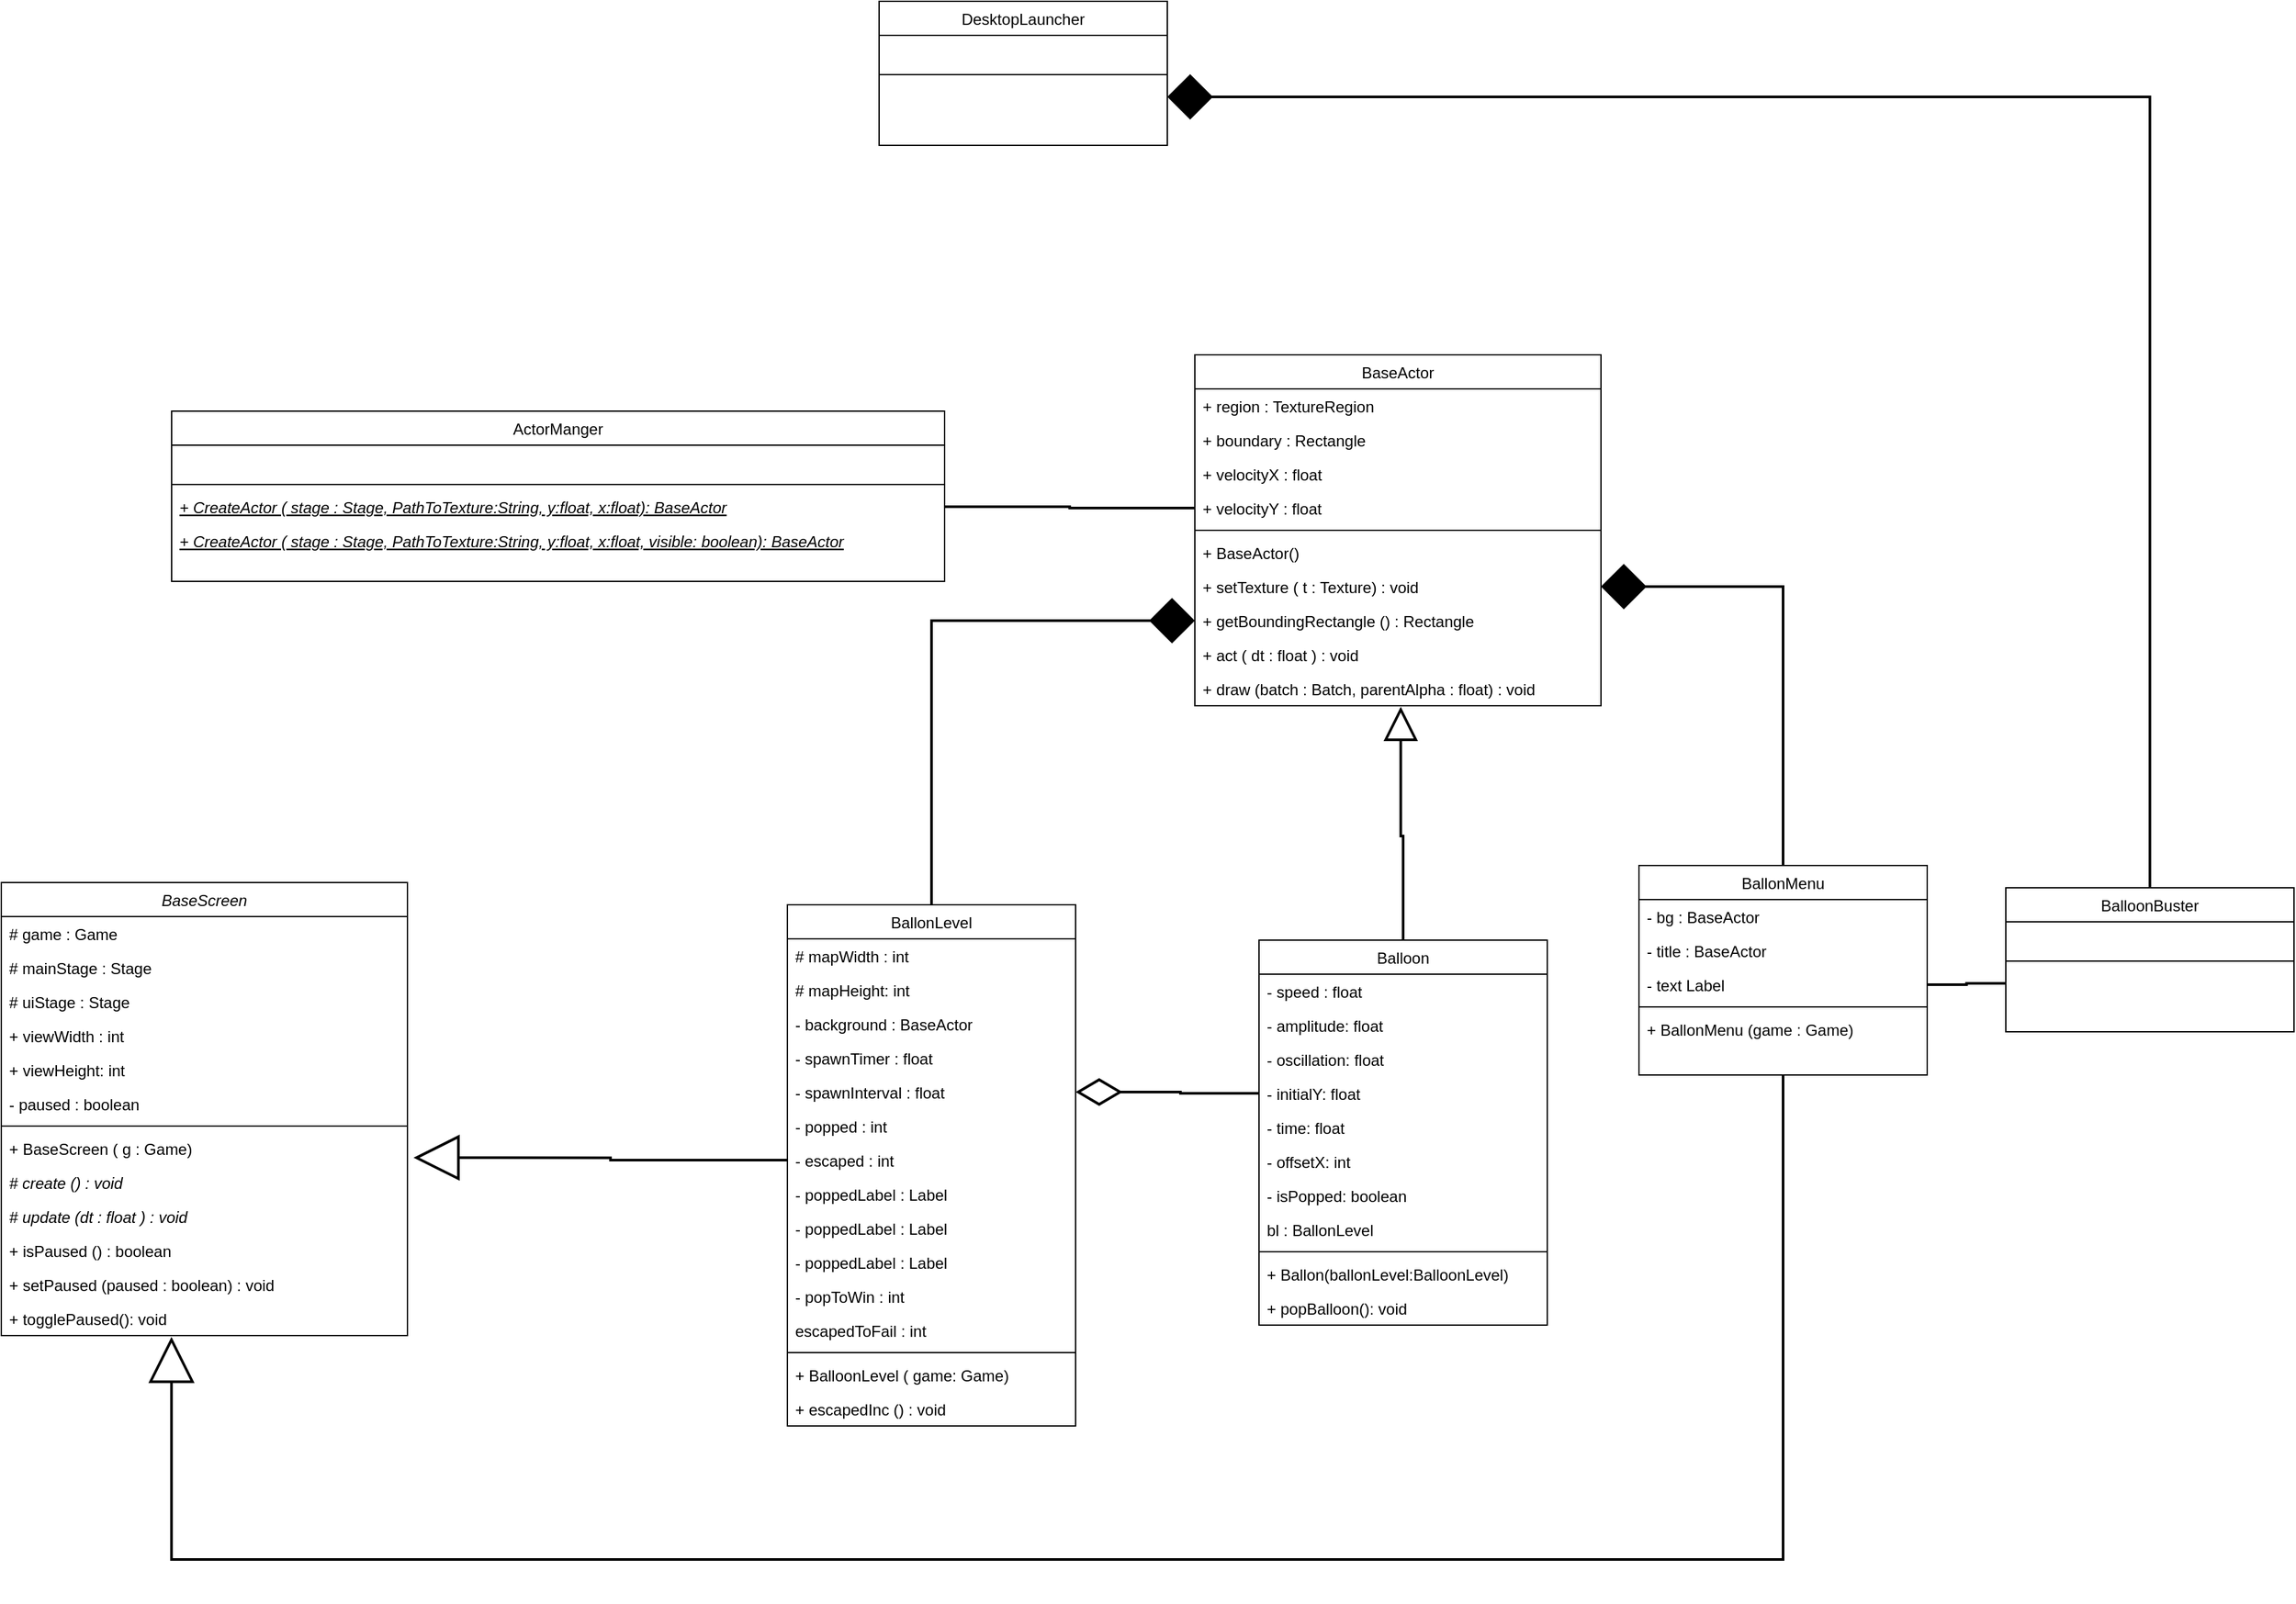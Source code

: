 <mxfile version="16.2.2" type="device"><diagram id="C5RBs43oDa-KdzZeNtuy" name="Page-1"><mxGraphModel dx="1736" dy="2209" grid="1" gridSize="10" guides="1" tooltips="1" connect="1" arrows="1" fold="1" page="1" pageScale="1" pageWidth="827" pageHeight="1169" math="0" shadow="0"><root><mxCell id="WIyWlLk6GJQsqaUBKTNV-0"/><mxCell id="WIyWlLk6GJQsqaUBKTNV-1" parent="WIyWlLk6GJQsqaUBKTNV-0"/><mxCell id="zkfFHV4jXpPFQw0GAbJ--0" value="ActorManger" style="swimlane;fontStyle=0;align=center;verticalAlign=top;childLayout=stackLayout;horizontal=1;startSize=26;horizontalStack=0;resizeParent=1;resizeLast=0;collapsible=1;marginBottom=0;rounded=0;shadow=0;strokeWidth=1;" parent="WIyWlLk6GJQsqaUBKTNV-1" vertex="1"><mxGeometry x="840" y="-247" width="590" height="130" as="geometry"><mxRectangle x="230" y="140" width="160" height="26" as="alternateBounds"/></mxGeometry></mxCell><mxCell id="zkfFHV4jXpPFQw0GAbJ--3" value=" " style="text;align=left;verticalAlign=top;spacingLeft=4;spacingRight=4;overflow=hidden;rotatable=0;points=[[0,0.5],[1,0.5]];portConstraint=eastwest;rounded=0;shadow=0;html=0;" parent="zkfFHV4jXpPFQw0GAbJ--0" vertex="1"><mxGeometry y="26" width="590" height="26" as="geometry"/></mxCell><mxCell id="zkfFHV4jXpPFQw0GAbJ--4" value="" style="line;html=1;strokeWidth=1;align=left;verticalAlign=middle;spacingTop=-1;spacingLeft=3;spacingRight=3;rotatable=0;labelPosition=right;points=[];portConstraint=eastwest;" parent="zkfFHV4jXpPFQw0GAbJ--0" vertex="1"><mxGeometry y="52" width="590" height="8" as="geometry"/></mxCell><mxCell id="zkfFHV4jXpPFQw0GAbJ--5" value="+ CreateActor ( stage : Stage, PathToTexture:String, y:float, x:float): BaseActor" style="text;align=left;verticalAlign=top;spacingLeft=4;spacingRight=4;overflow=hidden;rotatable=0;points=[[0,0.5],[1,0.5]];portConstraint=eastwest;fontStyle=6;" parent="zkfFHV4jXpPFQw0GAbJ--0" vertex="1"><mxGeometry y="60" width="590" height="26" as="geometry"/></mxCell><mxCell id="YnXFGqJcGqFTfIWDdJv2-0" value="+ CreateActor ( stage : Stage, PathToTexture:String, y:float, x:float, visible: boolean): BaseActor" style="text;align=left;verticalAlign=top;spacingLeft=4;spacingRight=4;overflow=hidden;rotatable=0;points=[[0,0.5],[1,0.5]];portConstraint=eastwest;fontStyle=6;" parent="zkfFHV4jXpPFQw0GAbJ--0" vertex="1"><mxGeometry y="86" width="590" height="26" as="geometry"/></mxCell><mxCell id="7_h4EvM9jveVp63TlhDO-1" style="edgeStyle=orthogonalEdgeStyle;rounded=0;orthogonalLoop=1;jettySize=auto;html=1;exitX=0.5;exitY=0;exitDx=0;exitDy=0;entryX=0.507;entryY=1.028;entryDx=0;entryDy=0;entryPerimeter=0;endArrow=block;endFill=0;strokeWidth=2;endSize=21;" edge="1" parent="WIyWlLk6GJQsqaUBKTNV-1" source="YnXFGqJcGqFTfIWDdJv2-1" target="YnXFGqJcGqFTfIWDdJv2-76"><mxGeometry relative="1" as="geometry"/></mxCell><mxCell id="YnXFGqJcGqFTfIWDdJv2-1" value="Balloon" style="swimlane;fontStyle=0;align=center;verticalAlign=top;childLayout=stackLayout;horizontal=1;startSize=26;horizontalStack=0;resizeParent=1;resizeLast=0;collapsible=1;marginBottom=0;rounded=0;shadow=0;strokeWidth=1;" parent="WIyWlLk6GJQsqaUBKTNV-1" vertex="1"><mxGeometry x="1670" y="157" width="220" height="294" as="geometry"><mxRectangle x="230" y="140" width="160" height="26" as="alternateBounds"/></mxGeometry></mxCell><mxCell id="YnXFGqJcGqFTfIWDdJv2-2" value="- speed : float" style="text;align=left;verticalAlign=top;spacingLeft=4;spacingRight=4;overflow=hidden;rotatable=0;points=[[0,0.5],[1,0.5]];portConstraint=eastwest;rounded=0;shadow=0;html=0;" parent="YnXFGqJcGqFTfIWDdJv2-1" vertex="1"><mxGeometry y="26" width="220" height="26" as="geometry"/></mxCell><mxCell id="YnXFGqJcGqFTfIWDdJv2-8" value="- amplitude: float" style="text;align=left;verticalAlign=top;spacingLeft=4;spacingRight=4;overflow=hidden;rotatable=0;points=[[0,0.5],[1,0.5]];portConstraint=eastwest;rounded=0;shadow=0;html=0;" parent="YnXFGqJcGqFTfIWDdJv2-1" vertex="1"><mxGeometry y="52" width="220" height="26" as="geometry"/></mxCell><mxCell id="YnXFGqJcGqFTfIWDdJv2-9" value="- oscillation: float" style="text;align=left;verticalAlign=top;spacingLeft=4;spacingRight=4;overflow=hidden;rotatable=0;points=[[0,0.5],[1,0.5]];portConstraint=eastwest;rounded=0;shadow=0;html=0;" parent="YnXFGqJcGqFTfIWDdJv2-1" vertex="1"><mxGeometry y="78" width="220" height="26" as="geometry"/></mxCell><mxCell id="YnXFGqJcGqFTfIWDdJv2-10" value="- initialY: float" style="text;align=left;verticalAlign=top;spacingLeft=4;spacingRight=4;overflow=hidden;rotatable=0;points=[[0,0.5],[1,0.5]];portConstraint=eastwest;rounded=0;shadow=0;html=0;" parent="YnXFGqJcGqFTfIWDdJv2-1" vertex="1"><mxGeometry y="104" width="220" height="26" as="geometry"/></mxCell><mxCell id="YnXFGqJcGqFTfIWDdJv2-12" value="- time: float" style="text;align=left;verticalAlign=top;spacingLeft=4;spacingRight=4;overflow=hidden;rotatable=0;points=[[0,0.5],[1,0.5]];portConstraint=eastwest;rounded=0;shadow=0;html=0;" parent="YnXFGqJcGqFTfIWDdJv2-1" vertex="1"><mxGeometry y="130" width="220" height="26" as="geometry"/></mxCell><mxCell id="YnXFGqJcGqFTfIWDdJv2-11" value="- offsetX: int" style="text;align=left;verticalAlign=top;spacingLeft=4;spacingRight=4;overflow=hidden;rotatable=0;points=[[0,0.5],[1,0.5]];portConstraint=eastwest;rounded=0;shadow=0;html=0;" parent="YnXFGqJcGqFTfIWDdJv2-1" vertex="1"><mxGeometry y="156" width="220" height="26" as="geometry"/></mxCell><mxCell id="YnXFGqJcGqFTfIWDdJv2-7" value="- isPopped: boolean" style="text;align=left;verticalAlign=top;spacingLeft=4;spacingRight=4;overflow=hidden;rotatable=0;points=[[0,0.5],[1,0.5]];portConstraint=eastwest;rounded=0;shadow=0;html=0;" parent="YnXFGqJcGqFTfIWDdJv2-1" vertex="1"><mxGeometry y="182" width="220" height="26" as="geometry"/></mxCell><mxCell id="YnXFGqJcGqFTfIWDdJv2-6" value="bl : BallonLevel" style="text;align=left;verticalAlign=top;spacingLeft=4;spacingRight=4;overflow=hidden;rotatable=0;points=[[0,0.5],[1,0.5]];portConstraint=eastwest;rounded=0;shadow=0;html=0;" parent="YnXFGqJcGqFTfIWDdJv2-1" vertex="1"><mxGeometry y="208" width="220" height="26" as="geometry"/></mxCell><mxCell id="YnXFGqJcGqFTfIWDdJv2-3" value="" style="line;html=1;strokeWidth=1;align=left;verticalAlign=middle;spacingTop=-1;spacingLeft=3;spacingRight=3;rotatable=0;labelPosition=right;points=[];portConstraint=eastwest;" parent="YnXFGqJcGqFTfIWDdJv2-1" vertex="1"><mxGeometry y="234" width="220" height="8" as="geometry"/></mxCell><mxCell id="YnXFGqJcGqFTfIWDdJv2-4" value="+ Ballon(ballonLevel:BalloonLevel) " style="text;align=left;verticalAlign=top;spacingLeft=4;spacingRight=4;overflow=hidden;rotatable=0;points=[[0,0.5],[1,0.5]];portConstraint=eastwest;fontStyle=0;" parent="YnXFGqJcGqFTfIWDdJv2-1" vertex="1"><mxGeometry y="242" width="220" height="26" as="geometry"/></mxCell><mxCell id="YnXFGqJcGqFTfIWDdJv2-13" value="+ popBalloon(): void" style="text;align=left;verticalAlign=top;spacingLeft=4;spacingRight=4;overflow=hidden;rotatable=0;points=[[0,0.5],[1,0.5]];portConstraint=eastwest;fontStyle=0;" parent="YnXFGqJcGqFTfIWDdJv2-1" vertex="1"><mxGeometry y="268" width="220" height="26" as="geometry"/></mxCell><mxCell id="7_h4EvM9jveVp63TlhDO-9" style="edgeStyle=orthogonalEdgeStyle;rounded=0;orthogonalLoop=1;jettySize=auto;html=1;exitX=0.5;exitY=0;exitDx=0;exitDy=0;entryX=1;entryY=0.5;entryDx=0;entryDy=0;endArrow=diamond;endFill=1;endSize=30;strokeWidth=2;" edge="1" parent="WIyWlLk6GJQsqaUBKTNV-1" source="YnXFGqJcGqFTfIWDdJv2-14" target="w6xEDZoeiWRUr_QpnANC-22"><mxGeometry relative="1" as="geometry"/></mxCell><mxCell id="YnXFGqJcGqFTfIWDdJv2-14" value="BalloonBuster" style="swimlane;fontStyle=0;align=center;verticalAlign=top;childLayout=stackLayout;horizontal=1;startSize=26;horizontalStack=0;resizeParent=1;resizeLast=0;collapsible=1;marginBottom=0;rounded=0;shadow=0;strokeWidth=1;" parent="WIyWlLk6GJQsqaUBKTNV-1" vertex="1"><mxGeometry x="2240" y="117" width="220" height="110" as="geometry"><mxRectangle x="230" y="140" width="160" height="26" as="alternateBounds"/></mxGeometry></mxCell><mxCell id="YnXFGqJcGqFTfIWDdJv2-16" value=" " style="text;align=left;verticalAlign=top;spacingLeft=4;spacingRight=4;overflow=hidden;rotatable=0;points=[[0,0.5],[1,0.5]];portConstraint=eastwest;rounded=0;shadow=0;html=0;" parent="YnXFGqJcGqFTfIWDdJv2-14" vertex="1"><mxGeometry y="26" width="220" height="26" as="geometry"/></mxCell><mxCell id="YnXFGqJcGqFTfIWDdJv2-23" value="" style="line;html=1;strokeWidth=1;align=left;verticalAlign=middle;spacingTop=-1;spacingLeft=3;spacingRight=3;rotatable=0;labelPosition=right;points=[];portConstraint=eastwest;" parent="YnXFGqJcGqFTfIWDdJv2-14" vertex="1"><mxGeometry y="52" width="220" height="8" as="geometry"/></mxCell><mxCell id="YnXFGqJcGqFTfIWDdJv2-25" value=" " style="text;align=left;verticalAlign=top;spacingLeft=4;spacingRight=4;overflow=hidden;rotatable=0;points=[[0,0.5],[1,0.5]];portConstraint=eastwest;fontStyle=0;" parent="YnXFGqJcGqFTfIWDdJv2-14" vertex="1"><mxGeometry y="60" width="220" height="26" as="geometry"/></mxCell><mxCell id="7_h4EvM9jveVp63TlhDO-5" style="edgeStyle=orthogonalEdgeStyle;rounded=0;orthogonalLoop=1;jettySize=auto;html=1;exitX=0.5;exitY=0;exitDx=0;exitDy=0;entryX=0;entryY=0.5;entryDx=0;entryDy=0;endArrow=diamond;endFill=1;endSize=30;strokeWidth=2;" edge="1" parent="WIyWlLk6GJQsqaUBKTNV-1" source="YnXFGqJcGqFTfIWDdJv2-30" target="YnXFGqJcGqFTfIWDdJv2-74"><mxGeometry relative="1" as="geometry"/></mxCell><mxCell id="YnXFGqJcGqFTfIWDdJv2-30" value="BallonLevel" style="swimlane;fontStyle=0;align=center;verticalAlign=top;childLayout=stackLayout;horizontal=1;startSize=26;horizontalStack=0;resizeParent=1;resizeLast=0;collapsible=1;marginBottom=0;rounded=0;shadow=0;strokeWidth=1;" parent="WIyWlLk6GJQsqaUBKTNV-1" vertex="1"><mxGeometry x="1310" y="130" width="220" height="398" as="geometry"><mxRectangle x="230" y="140" width="160" height="26" as="alternateBounds"/></mxGeometry></mxCell><mxCell id="YnXFGqJcGqFTfIWDdJv2-31" value="# mapWidth : int" style="text;align=left;verticalAlign=top;spacingLeft=4;spacingRight=4;overflow=hidden;rotatable=0;points=[[0,0.5],[1,0.5]];portConstraint=eastwest;rounded=0;shadow=0;html=0;" parent="YnXFGqJcGqFTfIWDdJv2-30" vertex="1"><mxGeometry y="26" width="220" height="26" as="geometry"/></mxCell><mxCell id="YnXFGqJcGqFTfIWDdJv2-34" value="# mapHeight: int" style="text;align=left;verticalAlign=top;spacingLeft=4;spacingRight=4;overflow=hidden;rotatable=0;points=[[0,0.5],[1,0.5]];portConstraint=eastwest;rounded=0;shadow=0;html=0;" parent="YnXFGqJcGqFTfIWDdJv2-30" vertex="1"><mxGeometry y="52" width="220" height="26" as="geometry"/></mxCell><mxCell id="YnXFGqJcGqFTfIWDdJv2-35" value="- background : BaseActor" style="text;align=left;verticalAlign=top;spacingLeft=4;spacingRight=4;overflow=hidden;rotatable=0;points=[[0,0.5],[1,0.5]];portConstraint=eastwest;rounded=0;shadow=0;html=0;" parent="YnXFGqJcGqFTfIWDdJv2-30" vertex="1"><mxGeometry y="78" width="220" height="26" as="geometry"/></mxCell><mxCell id="YnXFGqJcGqFTfIWDdJv2-36" value="- spawnTimer : float" style="text;align=left;verticalAlign=top;spacingLeft=4;spacingRight=4;overflow=hidden;rotatable=0;points=[[0,0.5],[1,0.5]];portConstraint=eastwest;rounded=0;shadow=0;html=0;" parent="YnXFGqJcGqFTfIWDdJv2-30" vertex="1"><mxGeometry y="104" width="220" height="26" as="geometry"/></mxCell><mxCell id="YnXFGqJcGqFTfIWDdJv2-37" value="- spawnInterval : float" style="text;align=left;verticalAlign=top;spacingLeft=4;spacingRight=4;overflow=hidden;rotatable=0;points=[[0,0.5],[1,0.5]];portConstraint=eastwest;rounded=0;shadow=0;html=0;" parent="YnXFGqJcGqFTfIWDdJv2-30" vertex="1"><mxGeometry y="130" width="220" height="26" as="geometry"/></mxCell><mxCell id="YnXFGqJcGqFTfIWDdJv2-38" value="- popped : int" style="text;align=left;verticalAlign=top;spacingLeft=4;spacingRight=4;overflow=hidden;rotatable=0;points=[[0,0.5],[1,0.5]];portConstraint=eastwest;rounded=0;shadow=0;html=0;" parent="YnXFGqJcGqFTfIWDdJv2-30" vertex="1"><mxGeometry y="156" width="220" height="26" as="geometry"/></mxCell><mxCell id="YnXFGqJcGqFTfIWDdJv2-39" value="- escaped : int" style="text;align=left;verticalAlign=top;spacingLeft=4;spacingRight=4;overflow=hidden;rotatable=0;points=[[0,0.5],[1,0.5]];portConstraint=eastwest;rounded=0;shadow=0;html=0;" parent="YnXFGqJcGqFTfIWDdJv2-30" vertex="1"><mxGeometry y="182" width="220" height="26" as="geometry"/></mxCell><mxCell id="YnXFGqJcGqFTfIWDdJv2-40" value="- poppedLabel : Label" style="text;align=left;verticalAlign=top;spacingLeft=4;spacingRight=4;overflow=hidden;rotatable=0;points=[[0,0.5],[1,0.5]];portConstraint=eastwest;rounded=0;shadow=0;html=0;" parent="YnXFGqJcGqFTfIWDdJv2-30" vertex="1"><mxGeometry y="208" width="220" height="26" as="geometry"/></mxCell><mxCell id="YnXFGqJcGqFTfIWDdJv2-42" value="- poppedLabel : Label" style="text;align=left;verticalAlign=top;spacingLeft=4;spacingRight=4;overflow=hidden;rotatable=0;points=[[0,0.5],[1,0.5]];portConstraint=eastwest;rounded=0;shadow=0;html=0;" parent="YnXFGqJcGqFTfIWDdJv2-30" vertex="1"><mxGeometry y="234" width="220" height="26" as="geometry"/></mxCell><mxCell id="YnXFGqJcGqFTfIWDdJv2-43" value="- poppedLabel : Label" style="text;align=left;verticalAlign=top;spacingLeft=4;spacingRight=4;overflow=hidden;rotatable=0;points=[[0,0.5],[1,0.5]];portConstraint=eastwest;rounded=0;shadow=0;html=0;" parent="YnXFGqJcGqFTfIWDdJv2-30" vertex="1"><mxGeometry y="260" width="220" height="26" as="geometry"/></mxCell><mxCell id="YnXFGqJcGqFTfIWDdJv2-44" value="- popToWin : int" style="text;align=left;verticalAlign=top;spacingLeft=4;spacingRight=4;overflow=hidden;rotatable=0;points=[[0,0.5],[1,0.5]];portConstraint=eastwest;rounded=0;shadow=0;html=0;" parent="YnXFGqJcGqFTfIWDdJv2-30" vertex="1"><mxGeometry y="286" width="220" height="26" as="geometry"/></mxCell><mxCell id="YnXFGqJcGqFTfIWDdJv2-41" value="escapedToFail : int" style="text;align=left;verticalAlign=top;spacingLeft=4;spacingRight=4;overflow=hidden;rotatable=0;points=[[0,0.5],[1,0.5]];portConstraint=eastwest;rounded=0;shadow=0;html=0;" parent="YnXFGqJcGqFTfIWDdJv2-30" vertex="1"><mxGeometry y="312" width="220" height="26" as="geometry"/></mxCell><mxCell id="YnXFGqJcGqFTfIWDdJv2-32" value="" style="line;html=1;strokeWidth=1;align=left;verticalAlign=middle;spacingTop=-1;spacingLeft=3;spacingRight=3;rotatable=0;labelPosition=right;points=[];portConstraint=eastwest;" parent="YnXFGqJcGqFTfIWDdJv2-30" vertex="1"><mxGeometry y="338" width="220" height="8" as="geometry"/></mxCell><mxCell id="YnXFGqJcGqFTfIWDdJv2-33" value="+ BalloonLevel ( game: Game)" style="text;align=left;verticalAlign=top;spacingLeft=4;spacingRight=4;overflow=hidden;rotatable=0;points=[[0,0.5],[1,0.5]];portConstraint=eastwest;fontStyle=0;" parent="YnXFGqJcGqFTfIWDdJv2-30" vertex="1"><mxGeometry y="346" width="220" height="26" as="geometry"/></mxCell><mxCell id="YnXFGqJcGqFTfIWDdJv2-45" value="+ escapedInc () : void" style="text;align=left;verticalAlign=top;spacingLeft=4;spacingRight=4;overflow=hidden;rotatable=0;points=[[0,0.5],[1,0.5]];portConstraint=eastwest;fontStyle=0;" parent="YnXFGqJcGqFTfIWDdJv2-30" vertex="1"><mxGeometry y="372" width="220" height="26" as="geometry"/></mxCell><mxCell id="7_h4EvM9jveVp63TlhDO-6" style="edgeStyle=orthogonalEdgeStyle;rounded=0;orthogonalLoop=1;jettySize=auto;html=1;exitX=0.5;exitY=0;exitDx=0;exitDy=0;entryX=1;entryY=0.5;entryDx=0;entryDy=0;endArrow=diamond;endFill=1;endSize=30;strokeWidth=2;" edge="1" parent="WIyWlLk6GJQsqaUBKTNV-1" source="YnXFGqJcGqFTfIWDdJv2-46" target="YnXFGqJcGqFTfIWDdJv2-73"><mxGeometry relative="1" as="geometry"/></mxCell><mxCell id="7_h4EvM9jveVp63TlhDO-11" style="edgeStyle=orthogonalEdgeStyle;rounded=0;orthogonalLoop=1;jettySize=auto;html=1;exitX=0.5;exitY=1;exitDx=0;exitDy=0;entryX=0.419;entryY=1.038;entryDx=0;entryDy=0;entryPerimeter=0;endArrow=block;endFill=0;endSize=30;strokeWidth=2;" edge="1" parent="WIyWlLk6GJQsqaUBKTNV-1" source="YnXFGqJcGqFTfIWDdJv2-46" target="YnXFGqJcGqFTfIWDdJv2-98"><mxGeometry relative="1" as="geometry"><Array as="points"><mxPoint x="2070" y="630"/><mxPoint x="840" y="630"/></Array></mxGeometry></mxCell><mxCell id="YnXFGqJcGqFTfIWDdJv2-46" value="BallonMenu" style="swimlane;fontStyle=0;align=center;verticalAlign=top;childLayout=stackLayout;horizontal=1;startSize=26;horizontalStack=0;resizeParent=1;resizeLast=0;collapsible=1;marginBottom=0;rounded=0;shadow=0;strokeWidth=1;" parent="WIyWlLk6GJQsqaUBKTNV-1" vertex="1"><mxGeometry x="1960" y="100" width="220" height="160" as="geometry"><mxRectangle x="230" y="140" width="160" height="26" as="alternateBounds"/></mxGeometry></mxCell><mxCell id="YnXFGqJcGqFTfIWDdJv2-47" value="- bg : BaseActor" style="text;align=left;verticalAlign=top;spacingLeft=4;spacingRight=4;overflow=hidden;rotatable=0;points=[[0,0.5],[1,0.5]];portConstraint=eastwest;rounded=0;shadow=0;html=0;" parent="YnXFGqJcGqFTfIWDdJv2-46" vertex="1"><mxGeometry y="26" width="220" height="26" as="geometry"/></mxCell><mxCell id="YnXFGqJcGqFTfIWDdJv2-48" value="- title : BaseActor" style="text;align=left;verticalAlign=top;spacingLeft=4;spacingRight=4;overflow=hidden;rotatable=0;points=[[0,0.5],[1,0.5]];portConstraint=eastwest;rounded=0;shadow=0;html=0;" parent="YnXFGqJcGqFTfIWDdJv2-46" vertex="1"><mxGeometry y="52" width="220" height="26" as="geometry"/></mxCell><mxCell id="YnXFGqJcGqFTfIWDdJv2-49" value="- text Label " style="text;align=left;verticalAlign=top;spacingLeft=4;spacingRight=4;overflow=hidden;rotatable=0;points=[[0,0.5],[1,0.5]];portConstraint=eastwest;rounded=0;shadow=0;html=0;" parent="YnXFGqJcGqFTfIWDdJv2-46" vertex="1"><mxGeometry y="78" width="220" height="26" as="geometry"/></mxCell><mxCell id="YnXFGqJcGqFTfIWDdJv2-59" value="" style="line;html=1;strokeWidth=1;align=left;verticalAlign=middle;spacingTop=-1;spacingLeft=3;spacingRight=3;rotatable=0;labelPosition=right;points=[];portConstraint=eastwest;" parent="YnXFGqJcGqFTfIWDdJv2-46" vertex="1"><mxGeometry y="104" width="220" height="8" as="geometry"/></mxCell><mxCell id="YnXFGqJcGqFTfIWDdJv2-60" value="+ BallonMenu (game : Game)" style="text;align=left;verticalAlign=top;spacingLeft=4;spacingRight=4;overflow=hidden;rotatable=0;points=[[0,0.5],[1,0.5]];portConstraint=eastwest;fontStyle=0;" parent="YnXFGqJcGqFTfIWDdJv2-46" vertex="1"><mxGeometry y="112" width="220" height="26" as="geometry"/></mxCell><mxCell id="YnXFGqJcGqFTfIWDdJv2-62" value="BaseActor" style="swimlane;fontStyle=0;align=center;verticalAlign=top;childLayout=stackLayout;horizontal=1;startSize=26;horizontalStack=0;resizeParent=1;resizeLast=0;collapsible=1;marginBottom=0;rounded=0;shadow=0;strokeWidth=1;" parent="WIyWlLk6GJQsqaUBKTNV-1" vertex="1"><mxGeometry x="1621" y="-290" width="310" height="268" as="geometry"><mxRectangle x="230" y="140" width="160" height="26" as="alternateBounds"/></mxGeometry></mxCell><mxCell id="YnXFGqJcGqFTfIWDdJv2-63" value="+ region : TextureRegion" style="text;align=left;verticalAlign=top;spacingLeft=4;spacingRight=4;overflow=hidden;rotatable=0;points=[[0,0.5],[1,0.5]];portConstraint=eastwest;rounded=0;shadow=0;html=0;" parent="YnXFGqJcGqFTfIWDdJv2-62" vertex="1"><mxGeometry y="26" width="310" height="26" as="geometry"/></mxCell><mxCell id="YnXFGqJcGqFTfIWDdJv2-64" value="+ boundary : Rectangle" style="text;align=left;verticalAlign=top;spacingLeft=4;spacingRight=4;overflow=hidden;rotatable=0;points=[[0,0.5],[1,0.5]];portConstraint=eastwest;rounded=0;shadow=0;html=0;" parent="YnXFGqJcGqFTfIWDdJv2-62" vertex="1"><mxGeometry y="52" width="310" height="26" as="geometry"/></mxCell><mxCell id="YnXFGqJcGqFTfIWDdJv2-65" value="+ velocityX : float" style="text;align=left;verticalAlign=top;spacingLeft=4;spacingRight=4;overflow=hidden;rotatable=0;points=[[0,0.5],[1,0.5]];portConstraint=eastwest;rounded=0;shadow=0;html=0;" parent="YnXFGqJcGqFTfIWDdJv2-62" vertex="1"><mxGeometry y="78" width="310" height="26" as="geometry"/></mxCell><mxCell id="YnXFGqJcGqFTfIWDdJv2-72" value="+ velocityY : float" style="text;align=left;verticalAlign=top;spacingLeft=4;spacingRight=4;overflow=hidden;rotatable=0;points=[[0,0.5],[1,0.5]];portConstraint=eastwest;rounded=0;shadow=0;html=0;" parent="YnXFGqJcGqFTfIWDdJv2-62" vertex="1"><mxGeometry y="104" width="310" height="26" as="geometry"/></mxCell><mxCell id="YnXFGqJcGqFTfIWDdJv2-66" value="" style="line;html=1;strokeWidth=1;align=left;verticalAlign=middle;spacingTop=-1;spacingLeft=3;spacingRight=3;rotatable=0;labelPosition=right;points=[];portConstraint=eastwest;" parent="YnXFGqJcGqFTfIWDdJv2-62" vertex="1"><mxGeometry y="130" width="310" height="8" as="geometry"/></mxCell><mxCell id="YnXFGqJcGqFTfIWDdJv2-67" value="+ BaseActor()" style="text;align=left;verticalAlign=top;spacingLeft=4;spacingRight=4;overflow=hidden;rotatable=0;points=[[0,0.5],[1,0.5]];portConstraint=eastwest;fontStyle=0;" parent="YnXFGqJcGqFTfIWDdJv2-62" vertex="1"><mxGeometry y="138" width="310" height="26" as="geometry"/></mxCell><mxCell id="YnXFGqJcGqFTfIWDdJv2-73" value="+ setTexture ( t : Texture) : void" style="text;align=left;verticalAlign=top;spacingLeft=4;spacingRight=4;overflow=hidden;rotatable=0;points=[[0,0.5],[1,0.5]];portConstraint=eastwest;fontStyle=0;" parent="YnXFGqJcGqFTfIWDdJv2-62" vertex="1"><mxGeometry y="164" width="310" height="26" as="geometry"/></mxCell><mxCell id="YnXFGqJcGqFTfIWDdJv2-74" value="+ getBoundingRectangle () : Rectangle" style="text;align=left;verticalAlign=top;spacingLeft=4;spacingRight=4;overflow=hidden;rotatable=0;points=[[0,0.5],[1,0.5]];portConstraint=eastwest;fontStyle=0;" parent="YnXFGqJcGqFTfIWDdJv2-62" vertex="1"><mxGeometry y="190" width="310" height="26" as="geometry"/></mxCell><mxCell id="YnXFGqJcGqFTfIWDdJv2-75" value="+ act ( dt : float ) : void" style="text;align=left;verticalAlign=top;spacingLeft=4;spacingRight=4;overflow=hidden;rotatable=0;points=[[0,0.5],[1,0.5]];portConstraint=eastwest;fontStyle=0;" parent="YnXFGqJcGqFTfIWDdJv2-62" vertex="1"><mxGeometry y="216" width="310" height="26" as="geometry"/></mxCell><mxCell id="YnXFGqJcGqFTfIWDdJv2-76" value="+ draw (batch : Batch, parentAlpha : float) : void" style="text;align=left;verticalAlign=top;spacingLeft=4;spacingRight=4;overflow=hidden;rotatable=0;points=[[0,0.5],[1,0.5]];portConstraint=eastwest;fontStyle=0;" parent="YnXFGqJcGqFTfIWDdJv2-62" vertex="1"><mxGeometry y="242" width="310" height="26" as="geometry"/></mxCell><mxCell id="YnXFGqJcGqFTfIWDdJv2-85" value="BaseScreen" style="swimlane;fontStyle=2;align=center;verticalAlign=top;childLayout=stackLayout;horizontal=1;startSize=26;horizontalStack=0;resizeParent=1;resizeLast=0;collapsible=1;marginBottom=0;rounded=0;shadow=0;strokeWidth=1;" parent="WIyWlLk6GJQsqaUBKTNV-1" vertex="1"><mxGeometry x="710" y="113" width="310" height="346" as="geometry"><mxRectangle x="230" y="140" width="160" height="26" as="alternateBounds"/></mxGeometry></mxCell><mxCell id="YnXFGqJcGqFTfIWDdJv2-86" value="# game : Game" style="text;align=left;verticalAlign=top;spacingLeft=4;spacingRight=4;overflow=hidden;rotatable=0;points=[[0,0.5],[1,0.5]];portConstraint=eastwest;rounded=0;shadow=0;html=0;" parent="YnXFGqJcGqFTfIWDdJv2-85" vertex="1"><mxGeometry y="26" width="310" height="26" as="geometry"/></mxCell><mxCell id="YnXFGqJcGqFTfIWDdJv2-87" value="# mainStage : Stage" style="text;align=left;verticalAlign=top;spacingLeft=4;spacingRight=4;overflow=hidden;rotatable=0;points=[[0,0.5],[1,0.5]];portConstraint=eastwest;rounded=0;shadow=0;html=0;" parent="YnXFGqJcGqFTfIWDdJv2-85" vertex="1"><mxGeometry y="52" width="310" height="26" as="geometry"/></mxCell><mxCell id="YnXFGqJcGqFTfIWDdJv2-88" value="# uiStage : Stage" style="text;align=left;verticalAlign=top;spacingLeft=4;spacingRight=4;overflow=hidden;rotatable=0;points=[[0,0.5],[1,0.5]];portConstraint=eastwest;rounded=0;shadow=0;html=0;" parent="YnXFGqJcGqFTfIWDdJv2-85" vertex="1"><mxGeometry y="78" width="310" height="26" as="geometry"/></mxCell><mxCell id="YnXFGqJcGqFTfIWDdJv2-89" value="+ viewWidth : int" style="text;align=left;verticalAlign=top;spacingLeft=4;spacingRight=4;overflow=hidden;rotatable=0;points=[[0,0.5],[1,0.5]];portConstraint=eastwest;rounded=0;shadow=0;html=0;" parent="YnXFGqJcGqFTfIWDdJv2-85" vertex="1"><mxGeometry y="104" width="310" height="26" as="geometry"/></mxCell><mxCell id="YnXFGqJcGqFTfIWDdJv2-96" value="+ viewHeight: int" style="text;align=left;verticalAlign=top;spacingLeft=4;spacingRight=4;overflow=hidden;rotatable=0;points=[[0,0.5],[1,0.5]];portConstraint=eastwest;rounded=0;shadow=0;html=0;" parent="YnXFGqJcGqFTfIWDdJv2-85" vertex="1"><mxGeometry y="130" width="310" height="26" as="geometry"/></mxCell><mxCell id="YnXFGqJcGqFTfIWDdJv2-97" value="- paused : boolean" style="text;align=left;verticalAlign=top;spacingLeft=4;spacingRight=4;overflow=hidden;rotatable=0;points=[[0,0.5],[1,0.5]];portConstraint=eastwest;rounded=0;shadow=0;html=0;" parent="YnXFGqJcGqFTfIWDdJv2-85" vertex="1"><mxGeometry y="156" width="310" height="26" as="geometry"/></mxCell><mxCell id="YnXFGqJcGqFTfIWDdJv2-90" value="" style="line;html=1;strokeWidth=1;align=left;verticalAlign=middle;spacingTop=-1;spacingLeft=3;spacingRight=3;rotatable=0;labelPosition=right;points=[];portConstraint=eastwest;" parent="YnXFGqJcGqFTfIWDdJv2-85" vertex="1"><mxGeometry y="182" width="310" height="8" as="geometry"/></mxCell><mxCell id="YnXFGqJcGqFTfIWDdJv2-91" value="+ BaseScreen ( g : Game)" style="text;align=left;verticalAlign=top;spacingLeft=4;spacingRight=4;overflow=hidden;rotatable=0;points=[[0,0.5],[1,0.5]];portConstraint=eastwest;fontStyle=0;" parent="YnXFGqJcGqFTfIWDdJv2-85" vertex="1"><mxGeometry y="190" width="310" height="26" as="geometry"/></mxCell><mxCell id="YnXFGqJcGqFTfIWDdJv2-92" value="# create () : void" style="text;align=left;verticalAlign=top;spacingLeft=4;spacingRight=4;overflow=hidden;rotatable=0;points=[[0,0.5],[1,0.5]];portConstraint=eastwest;fontStyle=2;" parent="YnXFGqJcGqFTfIWDdJv2-85" vertex="1"><mxGeometry y="216" width="310" height="26" as="geometry"/></mxCell><mxCell id="YnXFGqJcGqFTfIWDdJv2-93" value="# update (dt : float ) : void" style="text;align=left;verticalAlign=top;spacingLeft=4;spacingRight=4;overflow=hidden;rotatable=0;points=[[0,0.5],[1,0.5]];portConstraint=eastwest;fontStyle=2;" parent="YnXFGqJcGqFTfIWDdJv2-85" vertex="1"><mxGeometry y="242" width="310" height="26" as="geometry"/></mxCell><mxCell id="YnXFGqJcGqFTfIWDdJv2-94" value="+ isPaused () : boolean" style="text;align=left;verticalAlign=top;spacingLeft=4;spacingRight=4;overflow=hidden;rotatable=0;points=[[0,0.5],[1,0.5]];portConstraint=eastwest;fontStyle=0;" parent="YnXFGqJcGqFTfIWDdJv2-85" vertex="1"><mxGeometry y="268" width="310" height="26" as="geometry"/></mxCell><mxCell id="YnXFGqJcGqFTfIWDdJv2-95" value="+ setPaused (paused : boolean) : void" style="text;align=left;verticalAlign=top;spacingLeft=4;spacingRight=4;overflow=hidden;rotatable=0;points=[[0,0.5],[1,0.5]];portConstraint=eastwest;fontStyle=0;" parent="YnXFGqJcGqFTfIWDdJv2-85" vertex="1"><mxGeometry y="294" width="310" height="26" as="geometry"/></mxCell><mxCell id="YnXFGqJcGqFTfIWDdJv2-98" value="+ togglePaused(): void" style="text;align=left;verticalAlign=top;spacingLeft=4;spacingRight=4;overflow=hidden;rotatable=0;points=[[0,0.5],[1,0.5]];portConstraint=eastwest;fontStyle=0;" parent="YnXFGqJcGqFTfIWDdJv2-85" vertex="1"><mxGeometry y="320" width="310" height="26" as="geometry"/></mxCell><mxCell id="w6xEDZoeiWRUr_QpnANC-19" value="DesktopLauncher&#10;" style="swimlane;fontStyle=0;align=center;verticalAlign=top;childLayout=stackLayout;horizontal=1;startSize=26;horizontalStack=0;resizeParent=1;resizeLast=0;collapsible=1;marginBottom=0;rounded=0;shadow=0;strokeWidth=1;" parent="WIyWlLk6GJQsqaUBKTNV-1" vertex="1"><mxGeometry x="1380" y="-560" width="220" height="110" as="geometry"><mxRectangle x="230" y="140" width="160" height="26" as="alternateBounds"/></mxGeometry></mxCell><mxCell id="w6xEDZoeiWRUr_QpnANC-20" value=" " style="text;align=left;verticalAlign=top;spacingLeft=4;spacingRight=4;overflow=hidden;rotatable=0;points=[[0,0.5],[1,0.5]];portConstraint=eastwest;rounded=0;shadow=0;html=0;" parent="w6xEDZoeiWRUr_QpnANC-19" vertex="1"><mxGeometry y="26" width="220" height="26" as="geometry"/></mxCell><mxCell id="w6xEDZoeiWRUr_QpnANC-21" value="" style="line;html=1;strokeWidth=1;align=left;verticalAlign=middle;spacingTop=-1;spacingLeft=3;spacingRight=3;rotatable=0;labelPosition=right;points=[];portConstraint=eastwest;" parent="w6xEDZoeiWRUr_QpnANC-19" vertex="1"><mxGeometry y="52" width="220" height="8" as="geometry"/></mxCell><mxCell id="w6xEDZoeiWRUr_QpnANC-22" value=" " style="text;align=left;verticalAlign=top;spacingLeft=4;spacingRight=4;overflow=hidden;rotatable=0;points=[[0,0.5],[1,0.5]];portConstraint=eastwest;fontStyle=0;" parent="w6xEDZoeiWRUr_QpnANC-19" vertex="1"><mxGeometry y="60" width="220" height="26" as="geometry"/></mxCell><mxCell id="7_h4EvM9jveVp63TlhDO-0" style="edgeStyle=orthogonalEdgeStyle;rounded=0;orthogonalLoop=1;jettySize=auto;html=1;exitX=1;exitY=0.5;exitDx=0;exitDy=0;endArrow=none;endFill=0;strokeWidth=2;entryX=0;entryY=0.5;entryDx=0;entryDy=0;" edge="1" parent="WIyWlLk6GJQsqaUBKTNV-1" source="zkfFHV4jXpPFQw0GAbJ--5" target="YnXFGqJcGqFTfIWDdJv2-72"><mxGeometry relative="1" as="geometry"><mxPoint x="1610" y="-200" as="targetPoint"/></mxGeometry></mxCell><mxCell id="7_h4EvM9jveVp63TlhDO-2" style="edgeStyle=orthogonalEdgeStyle;rounded=0;orthogonalLoop=1;jettySize=auto;html=1;exitX=0;exitY=0.5;exitDx=0;exitDy=0;endArrow=diamondThin;endFill=0;endSize=30;strokeWidth=2;" edge="1" parent="WIyWlLk6GJQsqaUBKTNV-1" source="YnXFGqJcGqFTfIWDdJv2-10" target="YnXFGqJcGqFTfIWDdJv2-37"><mxGeometry relative="1" as="geometry"/></mxCell><mxCell id="7_h4EvM9jveVp63TlhDO-4" style="edgeStyle=orthogonalEdgeStyle;rounded=0;orthogonalLoop=1;jettySize=auto;html=1;exitX=0;exitY=0.5;exitDx=0;exitDy=0;entryX=1.015;entryY=-0.224;entryDx=0;entryDy=0;entryPerimeter=0;endArrow=block;endFill=0;endSize=30;strokeWidth=2;" edge="1" parent="WIyWlLk6GJQsqaUBKTNV-1" source="YnXFGqJcGqFTfIWDdJv2-39" target="YnXFGqJcGqFTfIWDdJv2-92"><mxGeometry relative="1" as="geometry"/></mxCell><mxCell id="7_h4EvM9jveVp63TlhDO-10" style="edgeStyle=orthogonalEdgeStyle;rounded=0;orthogonalLoop=1;jettySize=auto;html=1;exitX=1;exitY=0.5;exitDx=0;exitDy=0;entryX=0;entryY=0.5;entryDx=0;entryDy=0;endArrow=none;endFill=0;endSize=30;strokeWidth=2;" edge="1" parent="WIyWlLk6GJQsqaUBKTNV-1" source="YnXFGqJcGqFTfIWDdJv2-49" target="YnXFGqJcGqFTfIWDdJv2-25"><mxGeometry relative="1" as="geometry"/></mxCell></root></mxGraphModel></diagram></mxfile>